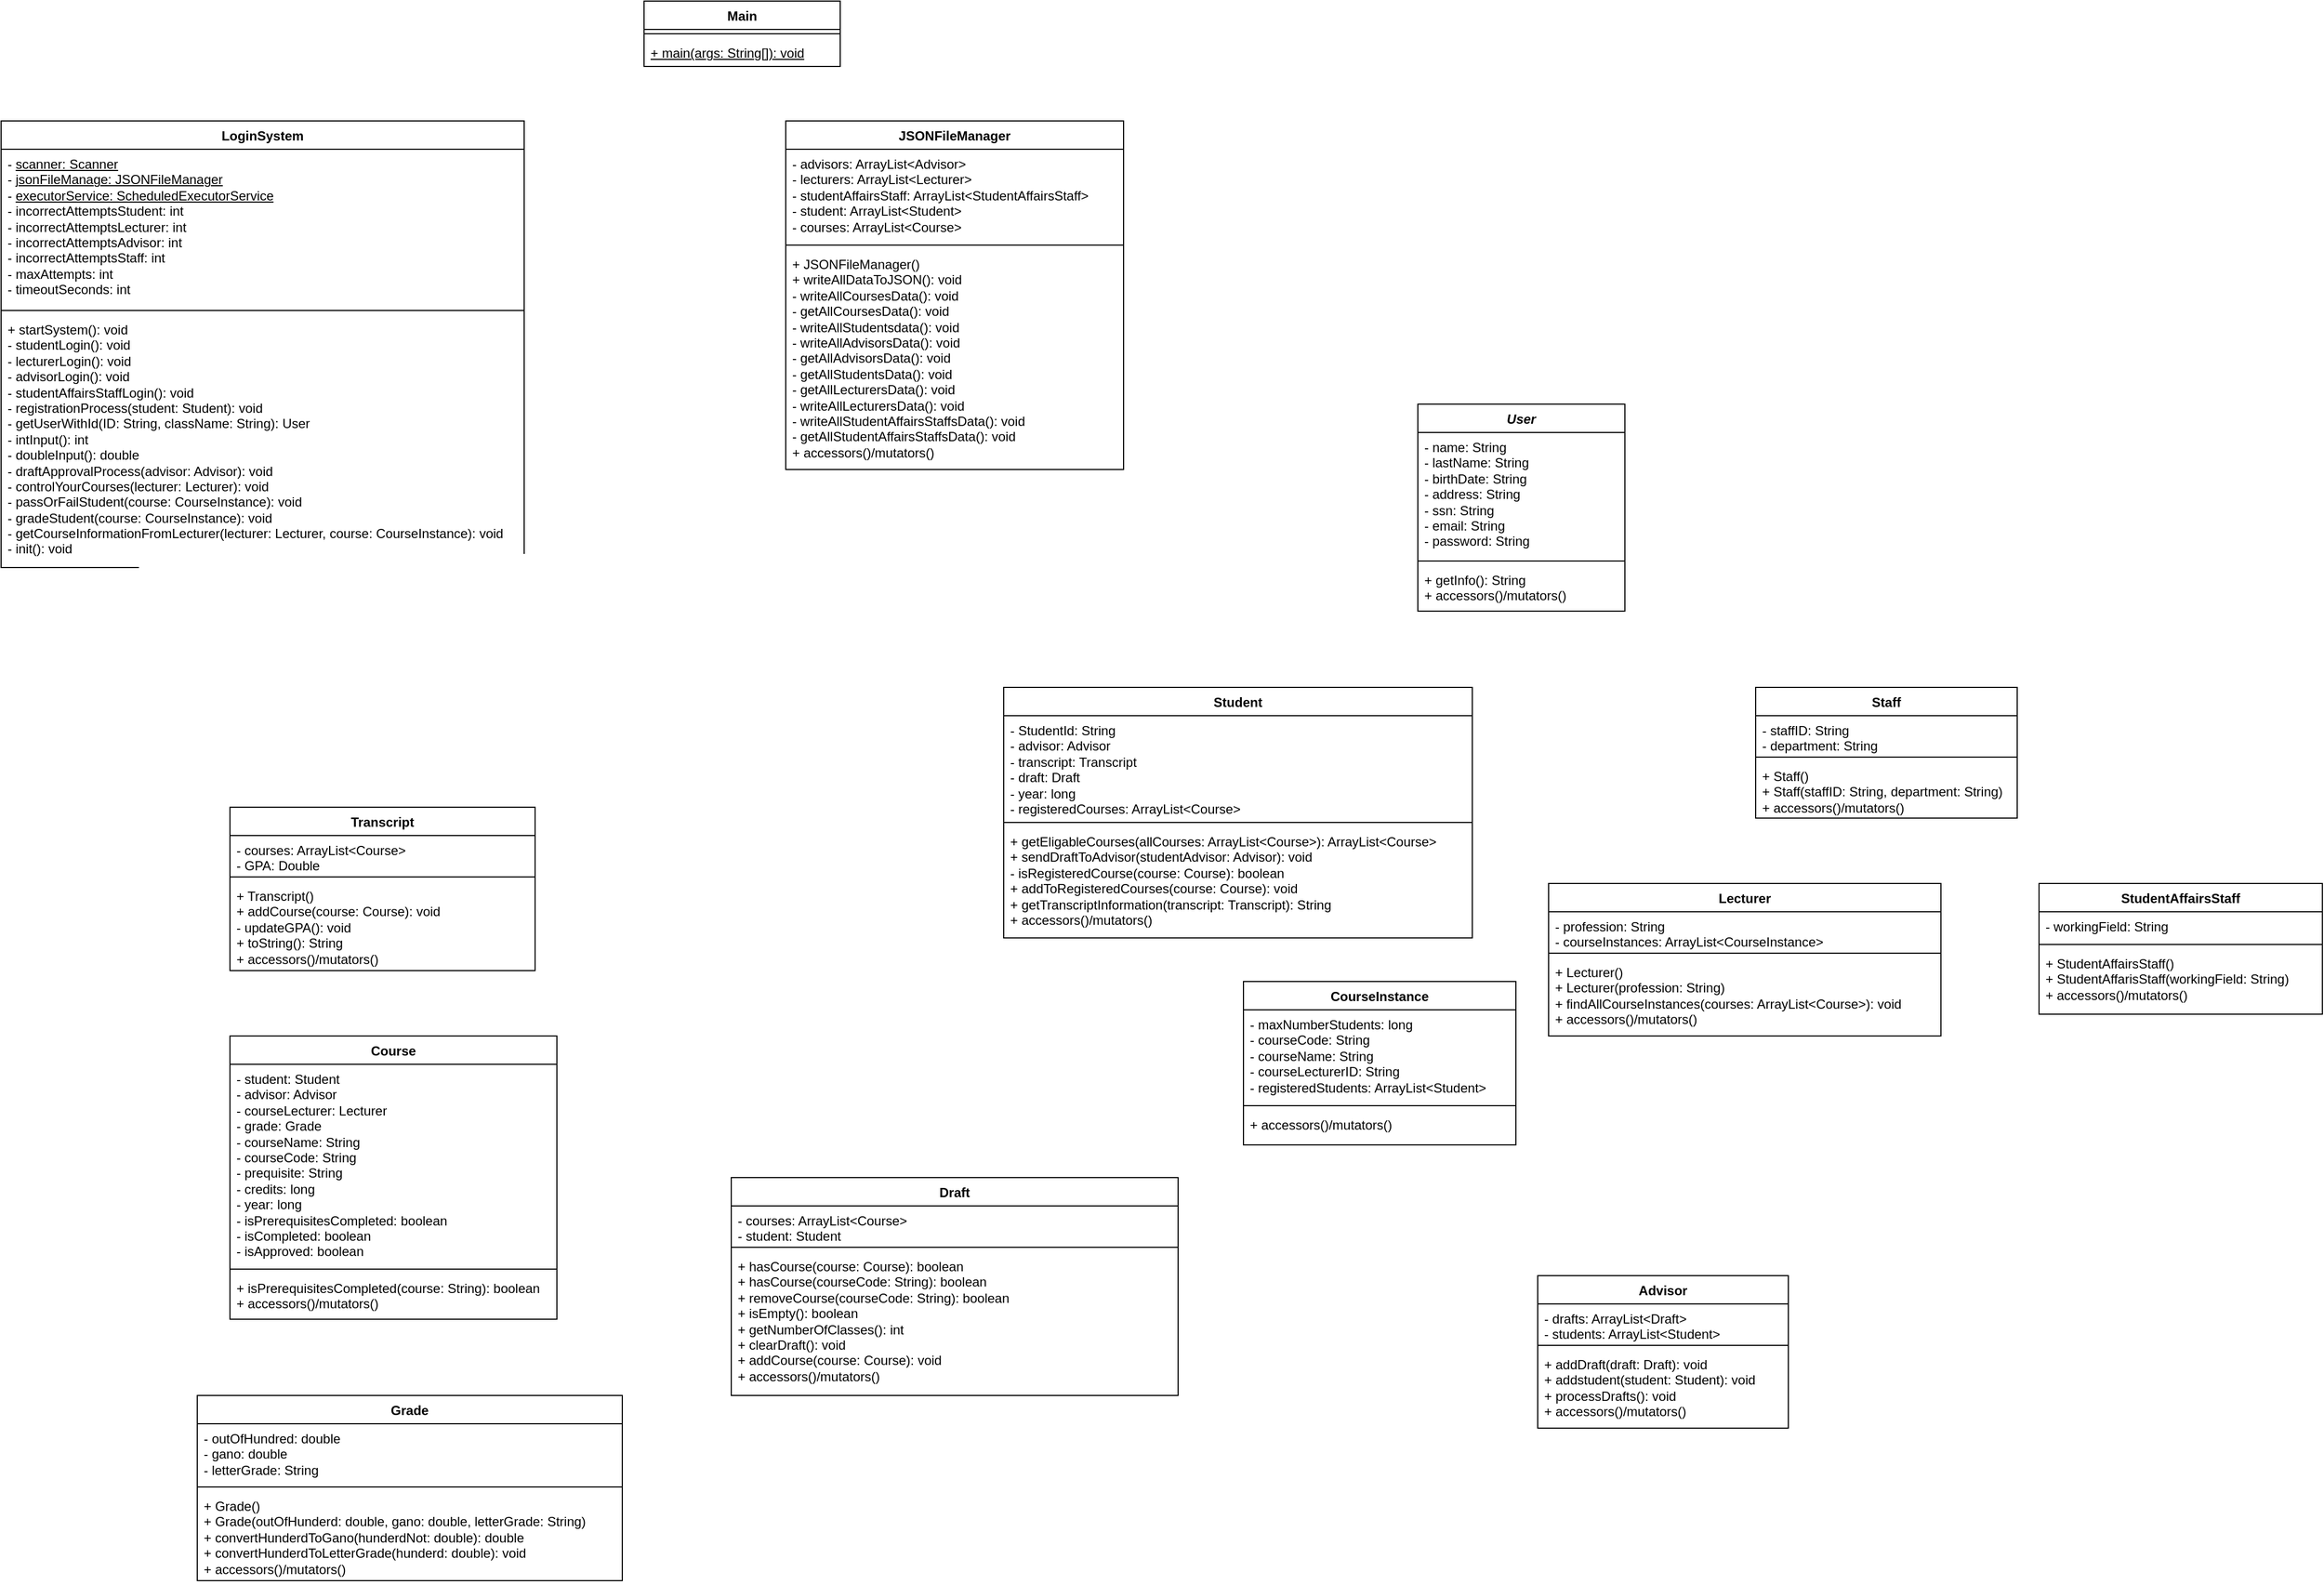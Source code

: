 <mxfile version="22.1.11" type="device">
  <diagram name="Sayfa -1" id="wAebiPUWf6FitXioffcx">
    <mxGraphModel dx="5349" dy="2661" grid="1" gridSize="10" guides="1" tooltips="1" connect="1" arrows="1" fold="1" page="1" pageScale="1" pageWidth="827" pageHeight="1169" math="0" shadow="0">
      <root>
        <mxCell id="0" />
        <mxCell id="1" parent="0" />
        <mxCell id="mCFHg2fbaJKSFHSSuZTI-1" value="Advisor" style="swimlane;fontStyle=1;align=center;verticalAlign=top;childLayout=stackLayout;horizontal=1;startSize=26;horizontalStack=0;resizeParent=1;resizeParentMax=0;resizeLast=0;collapsible=1;marginBottom=0;whiteSpace=wrap;html=1;" vertex="1" parent="1">
          <mxGeometry x="-290" y="240" width="230" height="140" as="geometry" />
        </mxCell>
        <mxCell id="mCFHg2fbaJKSFHSSuZTI-2" value="- drafts: ArrayList&amp;lt;Draft&amp;gt;&lt;br&gt;- students: ArrayList&amp;lt;Student&amp;gt;" style="text;strokeColor=none;fillColor=none;align=left;verticalAlign=top;spacingLeft=4;spacingRight=4;overflow=hidden;rotatable=0;points=[[0,0.5],[1,0.5]];portConstraint=eastwest;whiteSpace=wrap;html=1;" vertex="1" parent="mCFHg2fbaJKSFHSSuZTI-1">
          <mxGeometry y="26" width="230" height="34" as="geometry" />
        </mxCell>
        <mxCell id="mCFHg2fbaJKSFHSSuZTI-3" value="" style="line;strokeWidth=1;fillColor=none;align=left;verticalAlign=middle;spacingTop=-1;spacingLeft=3;spacingRight=3;rotatable=0;labelPosition=right;points=[];portConstraint=eastwest;strokeColor=inherit;" vertex="1" parent="mCFHg2fbaJKSFHSSuZTI-1">
          <mxGeometry y="60" width="230" height="8" as="geometry" />
        </mxCell>
        <mxCell id="mCFHg2fbaJKSFHSSuZTI-4" value="+ addDraft(draft: Draft): void&lt;br&gt;+ addstudent(student: Student): void&lt;br&gt;+ processDrafts(): void&lt;br&gt;+ accessors()/mutators()" style="text;strokeColor=none;fillColor=none;align=left;verticalAlign=top;spacingLeft=4;spacingRight=4;overflow=hidden;rotatable=0;points=[[0,0.5],[1,0.5]];portConstraint=eastwest;whiteSpace=wrap;html=1;" vertex="1" parent="mCFHg2fbaJKSFHSSuZTI-1">
          <mxGeometry y="68" width="230" height="72" as="geometry" />
        </mxCell>
        <mxCell id="mCFHg2fbaJKSFHSSuZTI-13" value="Lecturer" style="swimlane;fontStyle=1;align=center;verticalAlign=top;childLayout=stackLayout;horizontal=1;startSize=26;horizontalStack=0;resizeParent=1;resizeParentMax=0;resizeLast=0;collapsible=1;marginBottom=0;whiteSpace=wrap;html=1;" vertex="1" parent="1">
          <mxGeometry x="-280" y="-120" width="360" height="140" as="geometry" />
        </mxCell>
        <mxCell id="mCFHg2fbaJKSFHSSuZTI-14" value="- profession: String&lt;br&gt;- courseInstances: ArrayList&amp;lt;CourseInstance&amp;gt;" style="text;strokeColor=none;fillColor=none;align=left;verticalAlign=top;spacingLeft=4;spacingRight=4;overflow=hidden;rotatable=0;points=[[0,0.5],[1,0.5]];portConstraint=eastwest;whiteSpace=wrap;html=1;" vertex="1" parent="mCFHg2fbaJKSFHSSuZTI-13">
          <mxGeometry y="26" width="360" height="34" as="geometry" />
        </mxCell>
        <mxCell id="mCFHg2fbaJKSFHSSuZTI-15" value="" style="line;strokeWidth=1;fillColor=none;align=left;verticalAlign=middle;spacingTop=-1;spacingLeft=3;spacingRight=3;rotatable=0;labelPosition=right;points=[];portConstraint=eastwest;strokeColor=inherit;" vertex="1" parent="mCFHg2fbaJKSFHSSuZTI-13">
          <mxGeometry y="60" width="360" height="8" as="geometry" />
        </mxCell>
        <mxCell id="mCFHg2fbaJKSFHSSuZTI-16" value="+ Lecturer()&lt;br&gt;+ Lecturer(profession: String)&lt;br&gt;+ findAllCourseInstances(courses: ArrayList&amp;lt;Course&amp;gt;): void&lt;br&gt;+ accessors()/mutators()" style="text;strokeColor=none;fillColor=none;align=left;verticalAlign=top;spacingLeft=4;spacingRight=4;overflow=hidden;rotatable=0;points=[[0,0.5],[1,0.5]];portConstraint=eastwest;whiteSpace=wrap;html=1;" vertex="1" parent="mCFHg2fbaJKSFHSSuZTI-13">
          <mxGeometry y="68" width="360" height="72" as="geometry" />
        </mxCell>
        <mxCell id="mCFHg2fbaJKSFHSSuZTI-17" value="Staff" style="swimlane;fontStyle=1;align=center;verticalAlign=top;childLayout=stackLayout;horizontal=1;startSize=26;horizontalStack=0;resizeParent=1;resizeParentMax=0;resizeLast=0;collapsible=1;marginBottom=0;whiteSpace=wrap;html=1;" vertex="1" parent="1">
          <mxGeometry x="-90" y="-300" width="240" height="120" as="geometry" />
        </mxCell>
        <mxCell id="mCFHg2fbaJKSFHSSuZTI-18" value="- staffID: String&lt;br&gt;- department: String" style="text;strokeColor=none;fillColor=none;align=left;verticalAlign=top;spacingLeft=4;spacingRight=4;overflow=hidden;rotatable=0;points=[[0,0.5],[1,0.5]];portConstraint=eastwest;whiteSpace=wrap;html=1;" vertex="1" parent="mCFHg2fbaJKSFHSSuZTI-17">
          <mxGeometry y="26" width="240" height="34" as="geometry" />
        </mxCell>
        <mxCell id="mCFHg2fbaJKSFHSSuZTI-19" value="" style="line;strokeWidth=1;fillColor=none;align=left;verticalAlign=middle;spacingTop=-1;spacingLeft=3;spacingRight=3;rotatable=0;labelPosition=right;points=[];portConstraint=eastwest;strokeColor=inherit;" vertex="1" parent="mCFHg2fbaJKSFHSSuZTI-17">
          <mxGeometry y="60" width="240" height="8" as="geometry" />
        </mxCell>
        <mxCell id="mCFHg2fbaJKSFHSSuZTI-20" value="+ Staff()&lt;br&gt;+ Staff(staffID: String, department: String)&lt;br&gt;+ accessors()/mutators()" style="text;strokeColor=none;fillColor=none;align=left;verticalAlign=top;spacingLeft=4;spacingRight=4;overflow=hidden;rotatable=0;points=[[0,0.5],[1,0.5]];portConstraint=eastwest;whiteSpace=wrap;html=1;" vertex="1" parent="mCFHg2fbaJKSFHSSuZTI-17">
          <mxGeometry y="68" width="240" height="52" as="geometry" />
        </mxCell>
        <mxCell id="mCFHg2fbaJKSFHSSuZTI-21" value="StudentAffairsStaff" style="swimlane;fontStyle=1;align=center;verticalAlign=top;childLayout=stackLayout;horizontal=1;startSize=26;horizontalStack=0;resizeParent=1;resizeParentMax=0;resizeLast=0;collapsible=1;marginBottom=0;whiteSpace=wrap;html=1;" vertex="1" parent="1">
          <mxGeometry x="170" y="-120" width="260" height="120" as="geometry" />
        </mxCell>
        <mxCell id="mCFHg2fbaJKSFHSSuZTI-22" value="- workingField: String" style="text;strokeColor=none;fillColor=none;align=left;verticalAlign=top;spacingLeft=4;spacingRight=4;overflow=hidden;rotatable=0;points=[[0,0.5],[1,0.5]];portConstraint=eastwest;whiteSpace=wrap;html=1;" vertex="1" parent="mCFHg2fbaJKSFHSSuZTI-21">
          <mxGeometry y="26" width="260" height="26" as="geometry" />
        </mxCell>
        <mxCell id="mCFHg2fbaJKSFHSSuZTI-23" value="" style="line;strokeWidth=1;fillColor=none;align=left;verticalAlign=middle;spacingTop=-1;spacingLeft=3;spacingRight=3;rotatable=0;labelPosition=right;points=[];portConstraint=eastwest;strokeColor=inherit;" vertex="1" parent="mCFHg2fbaJKSFHSSuZTI-21">
          <mxGeometry y="52" width="260" height="8" as="geometry" />
        </mxCell>
        <mxCell id="mCFHg2fbaJKSFHSSuZTI-24" value="+ StudentAffairsStaff()&lt;br&gt;+ StudentAffarisStaff(workingField: String)&lt;br&gt;+ accessors()/mutators()" style="text;strokeColor=none;fillColor=none;align=left;verticalAlign=top;spacingLeft=4;spacingRight=4;overflow=hidden;rotatable=0;points=[[0,0.5],[1,0.5]];portConstraint=eastwest;whiteSpace=wrap;html=1;" vertex="1" parent="mCFHg2fbaJKSFHSSuZTI-21">
          <mxGeometry y="60" width="260" height="60" as="geometry" />
        </mxCell>
        <mxCell id="mCFHg2fbaJKSFHSSuZTI-25" value="&lt;i&gt;User&lt;/i&gt;" style="swimlane;fontStyle=1;align=center;verticalAlign=top;childLayout=stackLayout;horizontal=1;startSize=26;horizontalStack=0;resizeParent=1;resizeParentMax=0;resizeLast=0;collapsible=1;marginBottom=0;whiteSpace=wrap;html=1;" vertex="1" parent="1">
          <mxGeometry x="-400" y="-560" width="190" height="190" as="geometry" />
        </mxCell>
        <mxCell id="mCFHg2fbaJKSFHSSuZTI-26" value="- name: String&lt;br&gt;- lastName: String&lt;br&gt;- birthDate: String&lt;br&gt;- address: String&lt;br&gt;- ssn: String&lt;br&gt;- email: String&lt;br&gt;- password: String" style="text;strokeColor=none;fillColor=none;align=left;verticalAlign=top;spacingLeft=4;spacingRight=4;overflow=hidden;rotatable=0;points=[[0,0.5],[1,0.5]];portConstraint=eastwest;whiteSpace=wrap;html=1;" vertex="1" parent="mCFHg2fbaJKSFHSSuZTI-25">
          <mxGeometry y="26" width="190" height="114" as="geometry" />
        </mxCell>
        <mxCell id="mCFHg2fbaJKSFHSSuZTI-27" value="" style="line;strokeWidth=1;fillColor=none;align=left;verticalAlign=middle;spacingTop=-1;spacingLeft=3;spacingRight=3;rotatable=0;labelPosition=right;points=[];portConstraint=eastwest;strokeColor=inherit;" vertex="1" parent="mCFHg2fbaJKSFHSSuZTI-25">
          <mxGeometry y="140" width="190" height="8" as="geometry" />
        </mxCell>
        <mxCell id="mCFHg2fbaJKSFHSSuZTI-28" value="+ getInfo(): String&lt;br&gt;+ accessors()/mutators()" style="text;strokeColor=none;fillColor=none;align=left;verticalAlign=top;spacingLeft=4;spacingRight=4;overflow=hidden;rotatable=0;points=[[0,0.5],[1,0.5]];portConstraint=eastwest;whiteSpace=wrap;html=1;" vertex="1" parent="mCFHg2fbaJKSFHSSuZTI-25">
          <mxGeometry y="148" width="190" height="42" as="geometry" />
        </mxCell>
        <mxCell id="mCFHg2fbaJKSFHSSuZTI-29" value="Student" style="swimlane;fontStyle=1;align=center;verticalAlign=top;childLayout=stackLayout;horizontal=1;startSize=26;horizontalStack=0;resizeParent=1;resizeParentMax=0;resizeLast=0;collapsible=1;marginBottom=0;whiteSpace=wrap;html=1;" vertex="1" parent="1">
          <mxGeometry x="-780" y="-300" width="430" height="230" as="geometry" />
        </mxCell>
        <mxCell id="mCFHg2fbaJKSFHSSuZTI-30" value="- StudentId: String&lt;br&gt;- advisor: Advisor&lt;br&gt;- transcript: Transcript&lt;br&gt;- draft: Draft&lt;br&gt;- year: long&lt;br&gt;- registeredCourses: ArrayList&amp;lt;Course&amp;gt;" style="text;strokeColor=none;fillColor=none;align=left;verticalAlign=top;spacingLeft=4;spacingRight=4;overflow=hidden;rotatable=0;points=[[0,0.5],[1,0.5]];portConstraint=eastwest;whiteSpace=wrap;html=1;" vertex="1" parent="mCFHg2fbaJKSFHSSuZTI-29">
          <mxGeometry y="26" width="430" height="94" as="geometry" />
        </mxCell>
        <mxCell id="mCFHg2fbaJKSFHSSuZTI-31" value="" style="line;strokeWidth=1;fillColor=none;align=left;verticalAlign=middle;spacingTop=-1;spacingLeft=3;spacingRight=3;rotatable=0;labelPosition=right;points=[];portConstraint=eastwest;strokeColor=inherit;" vertex="1" parent="mCFHg2fbaJKSFHSSuZTI-29">
          <mxGeometry y="120" width="430" height="8" as="geometry" />
        </mxCell>
        <mxCell id="mCFHg2fbaJKSFHSSuZTI-32" value="+ getEligableCourses(allCourses: ArrayList&amp;lt;Course&amp;gt;): ArrayList&amp;lt;Course&amp;gt;&lt;br&gt;+ sendDraftToAdvisor(studentAdvisor: Advisor): void&lt;br&gt;- isRegisteredCourse(course: Course): boolean&lt;br&gt;+ addToRegisteredCourses(course: Course): void&lt;br&gt;+ getTranscriptInformation(transcript: Transcript): String&lt;br&gt;+ accessors()/mutators()" style="text;strokeColor=none;fillColor=none;align=left;verticalAlign=top;spacingLeft=4;spacingRight=4;overflow=hidden;rotatable=0;points=[[0,0.5],[1,0.5]];portConstraint=eastwest;whiteSpace=wrap;html=1;" vertex="1" parent="mCFHg2fbaJKSFHSSuZTI-29">
          <mxGeometry y="128" width="430" height="102" as="geometry" />
        </mxCell>
        <mxCell id="mCFHg2fbaJKSFHSSuZTI-33" value="Main" style="swimlane;fontStyle=1;align=center;verticalAlign=top;childLayout=stackLayout;horizontal=1;startSize=26;horizontalStack=0;resizeParent=1;resizeParentMax=0;resizeLast=0;collapsible=1;marginBottom=0;whiteSpace=wrap;html=1;" vertex="1" parent="1">
          <mxGeometry x="-1110" y="-930" width="180" height="60" as="geometry" />
        </mxCell>
        <mxCell id="mCFHg2fbaJKSFHSSuZTI-35" value="" style="line;strokeWidth=1;fillColor=none;align=left;verticalAlign=middle;spacingTop=-1;spacingLeft=3;spacingRight=3;rotatable=0;labelPosition=right;points=[];portConstraint=eastwest;strokeColor=inherit;" vertex="1" parent="mCFHg2fbaJKSFHSSuZTI-33">
          <mxGeometry y="26" width="180" height="8" as="geometry" />
        </mxCell>
        <mxCell id="mCFHg2fbaJKSFHSSuZTI-36" value="&lt;u&gt;+ main(args: String[]): void&lt;/u&gt;" style="text;strokeColor=none;fillColor=none;align=left;verticalAlign=top;spacingLeft=4;spacingRight=4;overflow=hidden;rotatable=0;points=[[0,0.5],[1,0.5]];portConstraint=eastwest;whiteSpace=wrap;html=1;" vertex="1" parent="mCFHg2fbaJKSFHSSuZTI-33">
          <mxGeometry y="34" width="180" height="26" as="geometry" />
        </mxCell>
        <mxCell id="mCFHg2fbaJKSFHSSuZTI-37" value="LoginSystem" style="swimlane;fontStyle=1;align=center;verticalAlign=top;childLayout=stackLayout;horizontal=1;startSize=26;horizontalStack=0;resizeParent=1;resizeParentMax=0;resizeLast=0;collapsible=1;marginBottom=0;whiteSpace=wrap;html=1;" vertex="1" parent="1">
          <mxGeometry x="-1700" y="-820" width="480" height="410" as="geometry" />
        </mxCell>
        <mxCell id="mCFHg2fbaJKSFHSSuZTI-38" value="- &lt;u&gt;scanner: Scanner&lt;/u&gt;&lt;br&gt;- &lt;u&gt;jsonFileManage: JSONFileManager&lt;/u&gt;&lt;br&gt;- &lt;u&gt;executorService: ScheduledExecutorService&lt;/u&gt;&lt;br&gt;- incorrectAttemptsStudent: int&lt;br&gt;- incorrectAttemptsLecturer: int&lt;br&gt;- incorrectAttemptsAdvisor: int&lt;br&gt;- incorrectAttemptsStaff: int&lt;br&gt;- maxAttempts: int&lt;br&gt;- timeoutSeconds: int" style="text;strokeColor=none;fillColor=none;align=left;verticalAlign=top;spacingLeft=4;spacingRight=4;overflow=hidden;rotatable=0;points=[[0,0.5],[1,0.5]];portConstraint=eastwest;whiteSpace=wrap;html=1;" vertex="1" parent="mCFHg2fbaJKSFHSSuZTI-37">
          <mxGeometry y="26" width="480" height="144" as="geometry" />
        </mxCell>
        <mxCell id="mCFHg2fbaJKSFHSSuZTI-39" value="" style="line;strokeWidth=1;fillColor=none;align=left;verticalAlign=middle;spacingTop=-1;spacingLeft=3;spacingRight=3;rotatable=0;labelPosition=right;points=[];portConstraint=eastwest;strokeColor=inherit;" vertex="1" parent="mCFHg2fbaJKSFHSSuZTI-37">
          <mxGeometry y="170" width="480" height="8" as="geometry" />
        </mxCell>
        <mxCell id="mCFHg2fbaJKSFHSSuZTI-40" value="+ startSystem(): void&lt;br&gt;- studentLogin(): void&lt;br&gt;- lecturerLogin(): void&lt;br&gt;- advisorLogin(): void&lt;br&gt;- studentAffairsStaffLogin(): void&lt;br&gt;- registrationProcess(student: Student): void&lt;br&gt;- getUserWithId(ID: String, className: String): User&lt;br&gt;- intInput(): int&lt;br&gt;- doubleInput(): double&lt;br&gt;- draftApprovalProcess(advisor: Advisor): void&lt;br&gt;- controlYourCourses(lecturer: Lecturer): void&lt;br&gt;- passOrFailStudent(course: CourseInstance): void&lt;br&gt;- gradeStudent(course: CourseInstance): void&lt;br&gt;- getCourseInformationFromLecturer(lecturer: Lecturer, course: CourseInstance): void&lt;br&gt;- init(): void" style="text;strokeColor=none;fillColor=none;align=left;verticalAlign=top;spacingLeft=4;spacingRight=4;overflow=hidden;rotatable=0;points=[[0,0.5],[1,0.5]];portConstraint=eastwest;whiteSpace=wrap;html=1;" vertex="1" parent="mCFHg2fbaJKSFHSSuZTI-37">
          <mxGeometry y="178" width="480" height="232" as="geometry" />
        </mxCell>
        <mxCell id="mCFHg2fbaJKSFHSSuZTI-41" value="JSONFileManager" style="swimlane;fontStyle=1;align=center;verticalAlign=top;childLayout=stackLayout;horizontal=1;startSize=26;horizontalStack=0;resizeParent=1;resizeParentMax=0;resizeLast=0;collapsible=1;marginBottom=0;whiteSpace=wrap;html=1;" vertex="1" parent="1">
          <mxGeometry x="-980" y="-820" width="310" height="320" as="geometry" />
        </mxCell>
        <mxCell id="mCFHg2fbaJKSFHSSuZTI-42" value="- advisors: ArrayList&amp;lt;Advisor&amp;gt;&lt;br&gt;- lecturers: ArrayList&amp;lt;Lecturer&amp;gt;&lt;br&gt;- studentAffairsStaff: ArrayList&amp;lt;StudentAffairsStaff&amp;gt;&lt;br&gt;- student: ArrayList&amp;lt;Student&amp;gt;&lt;br&gt;- courses: ArrayList&amp;lt;Course&amp;gt;" style="text;strokeColor=none;fillColor=none;align=left;verticalAlign=top;spacingLeft=4;spacingRight=4;overflow=hidden;rotatable=0;points=[[0,0.5],[1,0.5]];portConstraint=eastwest;whiteSpace=wrap;html=1;" vertex="1" parent="mCFHg2fbaJKSFHSSuZTI-41">
          <mxGeometry y="26" width="310" height="84" as="geometry" />
        </mxCell>
        <mxCell id="mCFHg2fbaJKSFHSSuZTI-43" value="" style="line;strokeWidth=1;fillColor=none;align=left;verticalAlign=middle;spacingTop=-1;spacingLeft=3;spacingRight=3;rotatable=0;labelPosition=right;points=[];portConstraint=eastwest;strokeColor=inherit;" vertex="1" parent="mCFHg2fbaJKSFHSSuZTI-41">
          <mxGeometry y="110" width="310" height="8" as="geometry" />
        </mxCell>
        <mxCell id="mCFHg2fbaJKSFHSSuZTI-44" value="+ JSONFileManager()&lt;br&gt;+ writeAllDataToJSON(): void&lt;br&gt;- writeAllCoursesData(): void&lt;br&gt;- getAllCoursesData(): void&lt;br&gt;- writeAllStudentsdata(): void&lt;br&gt;- writeAllAdvisorsData(): void&lt;br&gt;- getAllAdvisorsData(): void&lt;br&gt;- getAllStudentsData(): void&lt;br&gt;- getAllLecturersData(): void&lt;br&gt;- writeAllLecturersData(): void&lt;br&gt;- writeAllStudentAffairsStaffsData(): void&lt;br&gt;- getAllStudentAffairsStaffsData(): void&lt;br&gt;+ accessors()/mutators()" style="text;strokeColor=none;fillColor=none;align=left;verticalAlign=top;spacingLeft=4;spacingRight=4;overflow=hidden;rotatable=0;points=[[0,0.5],[1,0.5]];portConstraint=eastwest;whiteSpace=wrap;html=1;" vertex="1" parent="mCFHg2fbaJKSFHSSuZTI-41">
          <mxGeometry y="118" width="310" height="202" as="geometry" />
        </mxCell>
        <mxCell id="mCFHg2fbaJKSFHSSuZTI-45" value="Transcript" style="swimlane;fontStyle=1;align=center;verticalAlign=top;childLayout=stackLayout;horizontal=1;startSize=26;horizontalStack=0;resizeParent=1;resizeParentMax=0;resizeLast=0;collapsible=1;marginBottom=0;whiteSpace=wrap;html=1;" vertex="1" parent="1">
          <mxGeometry x="-1490" y="-190" width="280" height="150" as="geometry" />
        </mxCell>
        <mxCell id="mCFHg2fbaJKSFHSSuZTI-46" value="- courses: ArrayList&amp;lt;Course&amp;gt;&lt;br&gt;- GPA: Double" style="text;strokeColor=none;fillColor=none;align=left;verticalAlign=top;spacingLeft=4;spacingRight=4;overflow=hidden;rotatable=0;points=[[0,0.5],[1,0.5]];portConstraint=eastwest;whiteSpace=wrap;html=1;" vertex="1" parent="mCFHg2fbaJKSFHSSuZTI-45">
          <mxGeometry y="26" width="280" height="34" as="geometry" />
        </mxCell>
        <mxCell id="mCFHg2fbaJKSFHSSuZTI-47" value="" style="line;strokeWidth=1;fillColor=none;align=left;verticalAlign=middle;spacingTop=-1;spacingLeft=3;spacingRight=3;rotatable=0;labelPosition=right;points=[];portConstraint=eastwest;strokeColor=inherit;" vertex="1" parent="mCFHg2fbaJKSFHSSuZTI-45">
          <mxGeometry y="60" width="280" height="8" as="geometry" />
        </mxCell>
        <mxCell id="mCFHg2fbaJKSFHSSuZTI-48" value="+ Transcript()&lt;br&gt;+ addCourse(course: Course): void&lt;br&gt;- updateGPA(): void&lt;br&gt;+ toString(): String&lt;br&gt;+ accessors()/mutators()" style="text;strokeColor=none;fillColor=none;align=left;verticalAlign=top;spacingLeft=4;spacingRight=4;overflow=hidden;rotatable=0;points=[[0,0.5],[1,0.5]];portConstraint=eastwest;whiteSpace=wrap;html=1;" vertex="1" parent="mCFHg2fbaJKSFHSSuZTI-45">
          <mxGeometry y="68" width="280" height="82" as="geometry" />
        </mxCell>
        <mxCell id="mCFHg2fbaJKSFHSSuZTI-49" value="Course" style="swimlane;fontStyle=1;align=center;verticalAlign=top;childLayout=stackLayout;horizontal=1;startSize=26;horizontalStack=0;resizeParent=1;resizeParentMax=0;resizeLast=0;collapsible=1;marginBottom=0;whiteSpace=wrap;html=1;" vertex="1" parent="1">
          <mxGeometry x="-1490" y="20" width="300" height="260" as="geometry" />
        </mxCell>
        <mxCell id="mCFHg2fbaJKSFHSSuZTI-50" value="- student: Student&lt;br&gt;- advisor: Advisor&lt;br&gt;- courseLecturer: Lecturer&lt;br&gt;- grade: Grade&lt;br&gt;- courseName: String&lt;br&gt;- courseCode: String&lt;br&gt;- prequisite: String&lt;br&gt;- credits: long&lt;br&gt;- year: long&lt;br&gt;- isPrerequisitesCompleted: boolean&lt;br&gt;- isCompleted: boolean&lt;br&gt;- isApproved: boolean" style="text;strokeColor=none;fillColor=none;align=left;verticalAlign=top;spacingLeft=4;spacingRight=4;overflow=hidden;rotatable=0;points=[[0,0.5],[1,0.5]];portConstraint=eastwest;whiteSpace=wrap;html=1;" vertex="1" parent="mCFHg2fbaJKSFHSSuZTI-49">
          <mxGeometry y="26" width="300" height="184" as="geometry" />
        </mxCell>
        <mxCell id="mCFHg2fbaJKSFHSSuZTI-51" value="" style="line;strokeWidth=1;fillColor=none;align=left;verticalAlign=middle;spacingTop=-1;spacingLeft=3;spacingRight=3;rotatable=0;labelPosition=right;points=[];portConstraint=eastwest;strokeColor=inherit;" vertex="1" parent="mCFHg2fbaJKSFHSSuZTI-49">
          <mxGeometry y="210" width="300" height="8" as="geometry" />
        </mxCell>
        <mxCell id="mCFHg2fbaJKSFHSSuZTI-52" value="+ isPrerequisitesCompleted(course: String): boolean&lt;br&gt;+ accessors()/mutators()" style="text;strokeColor=none;fillColor=none;align=left;verticalAlign=top;spacingLeft=4;spacingRight=4;overflow=hidden;rotatable=0;points=[[0,0.5],[1,0.5]];portConstraint=eastwest;whiteSpace=wrap;html=1;" vertex="1" parent="mCFHg2fbaJKSFHSSuZTI-49">
          <mxGeometry y="218" width="300" height="42" as="geometry" />
        </mxCell>
        <mxCell id="mCFHg2fbaJKSFHSSuZTI-53" value="Grade" style="swimlane;fontStyle=1;align=center;verticalAlign=top;childLayout=stackLayout;horizontal=1;startSize=26;horizontalStack=0;resizeParent=1;resizeParentMax=0;resizeLast=0;collapsible=1;marginBottom=0;whiteSpace=wrap;html=1;" vertex="1" parent="1">
          <mxGeometry x="-1520" y="350" width="390" height="170" as="geometry" />
        </mxCell>
        <mxCell id="mCFHg2fbaJKSFHSSuZTI-54" value="- outOfHundred: double&lt;br&gt;- gano: double&lt;br&gt;- letterGrade: String" style="text;strokeColor=none;fillColor=none;align=left;verticalAlign=top;spacingLeft=4;spacingRight=4;overflow=hidden;rotatable=0;points=[[0,0.5],[1,0.5]];portConstraint=eastwest;whiteSpace=wrap;html=1;" vertex="1" parent="mCFHg2fbaJKSFHSSuZTI-53">
          <mxGeometry y="26" width="390" height="54" as="geometry" />
        </mxCell>
        <mxCell id="mCFHg2fbaJKSFHSSuZTI-55" value="" style="line;strokeWidth=1;fillColor=none;align=left;verticalAlign=middle;spacingTop=-1;spacingLeft=3;spacingRight=3;rotatable=0;labelPosition=right;points=[];portConstraint=eastwest;strokeColor=inherit;" vertex="1" parent="mCFHg2fbaJKSFHSSuZTI-53">
          <mxGeometry y="80" width="390" height="8" as="geometry" />
        </mxCell>
        <mxCell id="mCFHg2fbaJKSFHSSuZTI-56" value="+ Grade()&lt;br&gt;+ Grade(outOfHunderd: double, gano: double, letterGrade: String)&lt;br&gt;+ convertHunderdToGano(hunderdNot: double): double&lt;br&gt;+ convertHunderdToLetterGrade(hunderd: double): void&lt;br&gt;+ accessors()/mutators()" style="text;strokeColor=none;fillColor=none;align=left;verticalAlign=top;spacingLeft=4;spacingRight=4;overflow=hidden;rotatable=0;points=[[0,0.5],[1,0.5]];portConstraint=eastwest;whiteSpace=wrap;html=1;" vertex="1" parent="mCFHg2fbaJKSFHSSuZTI-53">
          <mxGeometry y="88" width="390" height="82" as="geometry" />
        </mxCell>
        <mxCell id="mCFHg2fbaJKSFHSSuZTI-57" value="CourseInstance" style="swimlane;fontStyle=1;align=center;verticalAlign=top;childLayout=stackLayout;horizontal=1;startSize=26;horizontalStack=0;resizeParent=1;resizeParentMax=0;resizeLast=0;collapsible=1;marginBottom=0;whiteSpace=wrap;html=1;" vertex="1" parent="1">
          <mxGeometry x="-560" y="-30" width="250" height="150" as="geometry" />
        </mxCell>
        <mxCell id="mCFHg2fbaJKSFHSSuZTI-58" value="- maxNumberStudents: long&lt;br&gt;- courseCode: String&lt;br&gt;- courseName: String&lt;br&gt;- courseLecturerID: String&lt;br&gt;- registeredStudents: ArrayList&amp;lt;Student&amp;gt;" style="text;strokeColor=none;fillColor=none;align=left;verticalAlign=top;spacingLeft=4;spacingRight=4;overflow=hidden;rotatable=0;points=[[0,0.5],[1,0.5]];portConstraint=eastwest;whiteSpace=wrap;html=1;" vertex="1" parent="mCFHg2fbaJKSFHSSuZTI-57">
          <mxGeometry y="26" width="250" height="84" as="geometry" />
        </mxCell>
        <mxCell id="mCFHg2fbaJKSFHSSuZTI-59" value="" style="line;strokeWidth=1;fillColor=none;align=left;verticalAlign=middle;spacingTop=-1;spacingLeft=3;spacingRight=3;rotatable=0;labelPosition=right;points=[];portConstraint=eastwest;strokeColor=inherit;" vertex="1" parent="mCFHg2fbaJKSFHSSuZTI-57">
          <mxGeometry y="110" width="250" height="8" as="geometry" />
        </mxCell>
        <mxCell id="mCFHg2fbaJKSFHSSuZTI-60" value="+ accessors()/mutators()" style="text;strokeColor=none;fillColor=none;align=left;verticalAlign=top;spacingLeft=4;spacingRight=4;overflow=hidden;rotatable=0;points=[[0,0.5],[1,0.5]];portConstraint=eastwest;whiteSpace=wrap;html=1;" vertex="1" parent="mCFHg2fbaJKSFHSSuZTI-57">
          <mxGeometry y="118" width="250" height="32" as="geometry" />
        </mxCell>
        <mxCell id="mCFHg2fbaJKSFHSSuZTI-61" value="Draft" style="swimlane;fontStyle=1;align=center;verticalAlign=top;childLayout=stackLayout;horizontal=1;startSize=26;horizontalStack=0;resizeParent=1;resizeParentMax=0;resizeLast=0;collapsible=1;marginBottom=0;whiteSpace=wrap;html=1;" vertex="1" parent="1">
          <mxGeometry x="-1030" y="150" width="410" height="200" as="geometry" />
        </mxCell>
        <mxCell id="mCFHg2fbaJKSFHSSuZTI-62" value="- courses: ArrayList&amp;lt;Course&amp;gt;&lt;br&gt;- student: Student" style="text;strokeColor=none;fillColor=none;align=left;verticalAlign=top;spacingLeft=4;spacingRight=4;overflow=hidden;rotatable=0;points=[[0,0.5],[1,0.5]];portConstraint=eastwest;whiteSpace=wrap;html=1;" vertex="1" parent="mCFHg2fbaJKSFHSSuZTI-61">
          <mxGeometry y="26" width="410" height="34" as="geometry" />
        </mxCell>
        <mxCell id="mCFHg2fbaJKSFHSSuZTI-63" value="" style="line;strokeWidth=1;fillColor=none;align=left;verticalAlign=middle;spacingTop=-1;spacingLeft=3;spacingRight=3;rotatable=0;labelPosition=right;points=[];portConstraint=eastwest;strokeColor=inherit;" vertex="1" parent="mCFHg2fbaJKSFHSSuZTI-61">
          <mxGeometry y="60" width="410" height="8" as="geometry" />
        </mxCell>
        <mxCell id="mCFHg2fbaJKSFHSSuZTI-64" value="+ hasCourse(course: Course): boolean&lt;br&gt;+ hasCourse(courseCode: String): boolean&lt;br&gt;+ removeCourse(courseCode: String): boolean&lt;br&gt;+ isEmpty(): boolean&lt;br&gt;+ getNumberOfClasses(): int&lt;br&gt;+ clearDraft(): void&lt;br&gt;+ addCourse(course: Course): void&lt;br&gt;+ accessors()/mutators()" style="text;strokeColor=none;fillColor=none;align=left;verticalAlign=top;spacingLeft=4;spacingRight=4;overflow=hidden;rotatable=0;points=[[0,0.5],[1,0.5]];portConstraint=eastwest;whiteSpace=wrap;html=1;" vertex="1" parent="mCFHg2fbaJKSFHSSuZTI-61">
          <mxGeometry y="68" width="410" height="132" as="geometry" />
        </mxCell>
      </root>
    </mxGraphModel>
  </diagram>
</mxfile>
